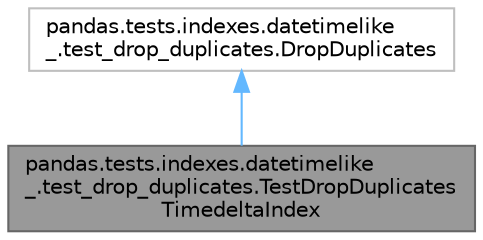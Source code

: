 digraph "pandas.tests.indexes.datetimelike_.test_drop_duplicates.TestDropDuplicatesTimedeltaIndex"
{
 // LATEX_PDF_SIZE
  bgcolor="transparent";
  edge [fontname=Helvetica,fontsize=10,labelfontname=Helvetica,labelfontsize=10];
  node [fontname=Helvetica,fontsize=10,shape=box,height=0.2,width=0.4];
  Node1 [id="Node000001",label="pandas.tests.indexes.datetimelike\l_.test_drop_duplicates.TestDropDuplicates\lTimedeltaIndex",height=0.2,width=0.4,color="gray40", fillcolor="grey60", style="filled", fontcolor="black",tooltip=" "];
  Node2 -> Node1 [id="edge2_Node000001_Node000002",dir="back",color="steelblue1",style="solid",tooltip=" "];
  Node2 [id="Node000002",label="pandas.tests.indexes.datetimelike\l_.test_drop_duplicates.DropDuplicates",height=0.2,width=0.4,color="grey75", fillcolor="white", style="filled",URL="$df/d72/classpandas_1_1tests_1_1indexes_1_1datetimelike___1_1test__drop__duplicates_1_1DropDuplicates.html",tooltip=" "];
}
